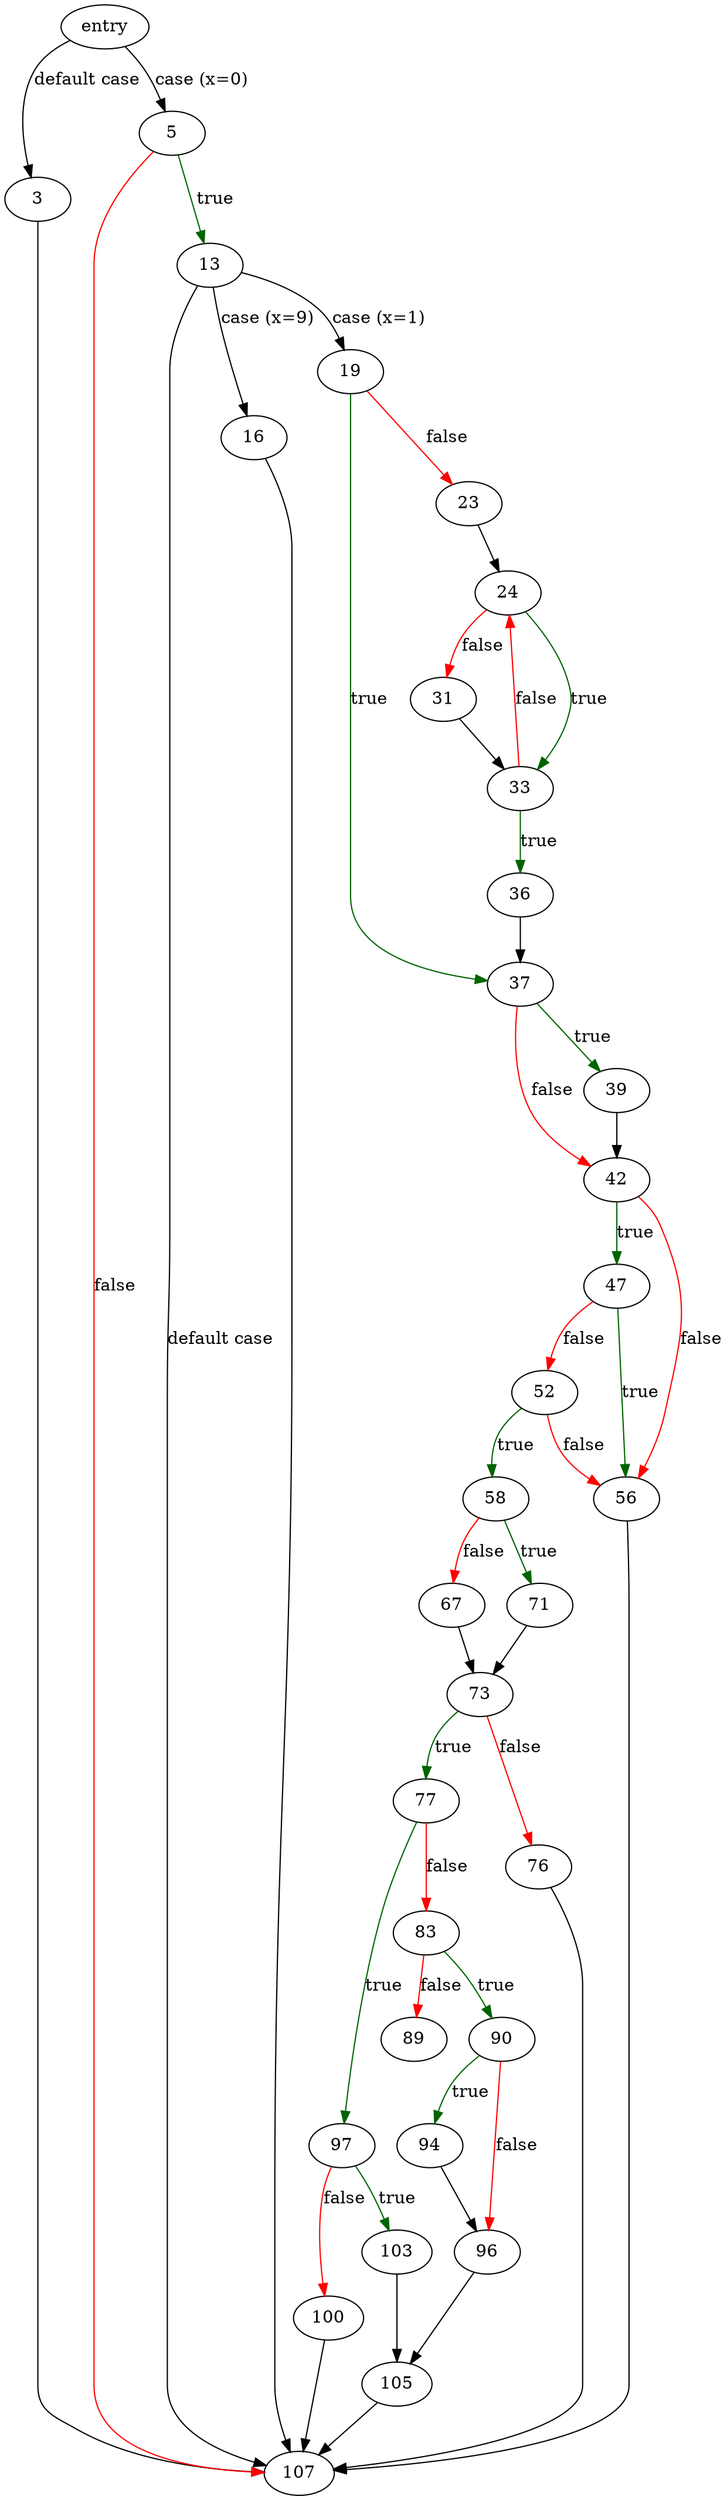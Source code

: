 digraph "fts_children" {
	// Node definitions.
	2 [label=entry];
	3;
	5;
	13;
	16;
	19;
	23;
	24;
	31;
	33;
	36;
	37;
	39;
	42;
	47;
	52;
	56;
	58;
	67;
	71;
	73;
	76;
	77;
	83;
	89;
	90;
	94;
	96;
	97;
	100;
	103;
	105;
	107;

	// Edge definitions.
	2 -> 3 [label="default case"];
	2 -> 5 [label="case (x=0)"];
	3 -> 107;
	5 -> 13 [
		color=darkgreen
		label=true
	];
	5 -> 107 [
		color=red
		label=false
	];
	13 -> 16 [label="case (x=9)"];
	13 -> 19 [label="case (x=1)"];
	13 -> 107 [label="default case"];
	16 -> 107;
	19 -> 23 [
		color=red
		label=false
	];
	19 -> 37 [
		color=darkgreen
		label=true
	];
	23 -> 24;
	24 -> 31 [
		color=red
		label=false
	];
	24 -> 33 [
		color=darkgreen
		label=true
	];
	31 -> 33;
	33 -> 24 [
		color=red
		label=false
	];
	33 -> 36 [
		color=darkgreen
		label=true
	];
	36 -> 37;
	37 -> 39 [
		color=darkgreen
		label=true
	];
	37 -> 42 [
		color=red
		label=false
	];
	39 -> 42;
	42 -> 47 [
		color=darkgreen
		label=true
	];
	42 -> 56 [
		color=red
		label=false
	];
	47 -> 52 [
		color=red
		label=false
	];
	47 -> 56 [
		color=darkgreen
		label=true
	];
	52 -> 56 [
		color=red
		label=false
	];
	52 -> 58 [
		color=darkgreen
		label=true
	];
	56 -> 107;
	58 -> 67 [
		color=red
		label=false
	];
	58 -> 71 [
		color=darkgreen
		label=true
	];
	67 -> 73;
	71 -> 73;
	73 -> 76 [
		color=red
		label=false
	];
	73 -> 77 [
		color=darkgreen
		label=true
	];
	76 -> 107;
	77 -> 83 [
		color=red
		label=false
	];
	77 -> 97 [
		color=darkgreen
		label=true
	];
	83 -> 89 [
		color=red
		label=false
	];
	83 -> 90 [
		color=darkgreen
		label=true
	];
	90 -> 94 [
		color=darkgreen
		label=true
	];
	90 -> 96 [
		color=red
		label=false
	];
	94 -> 96;
	96 -> 105;
	97 -> 100 [
		color=red
		label=false
	];
	97 -> 103 [
		color=darkgreen
		label=true
	];
	100 -> 107;
	103 -> 105;
	105 -> 107;
}